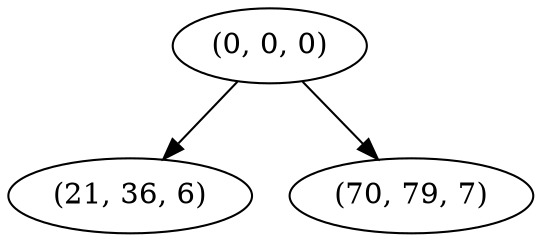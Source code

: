 digraph tree {
    "(0, 0, 0)";
    "(21, 36, 6)";
    "(70, 79, 7)";
    "(0, 0, 0)" -> "(21, 36, 6)";
    "(0, 0, 0)" -> "(70, 79, 7)";
}
